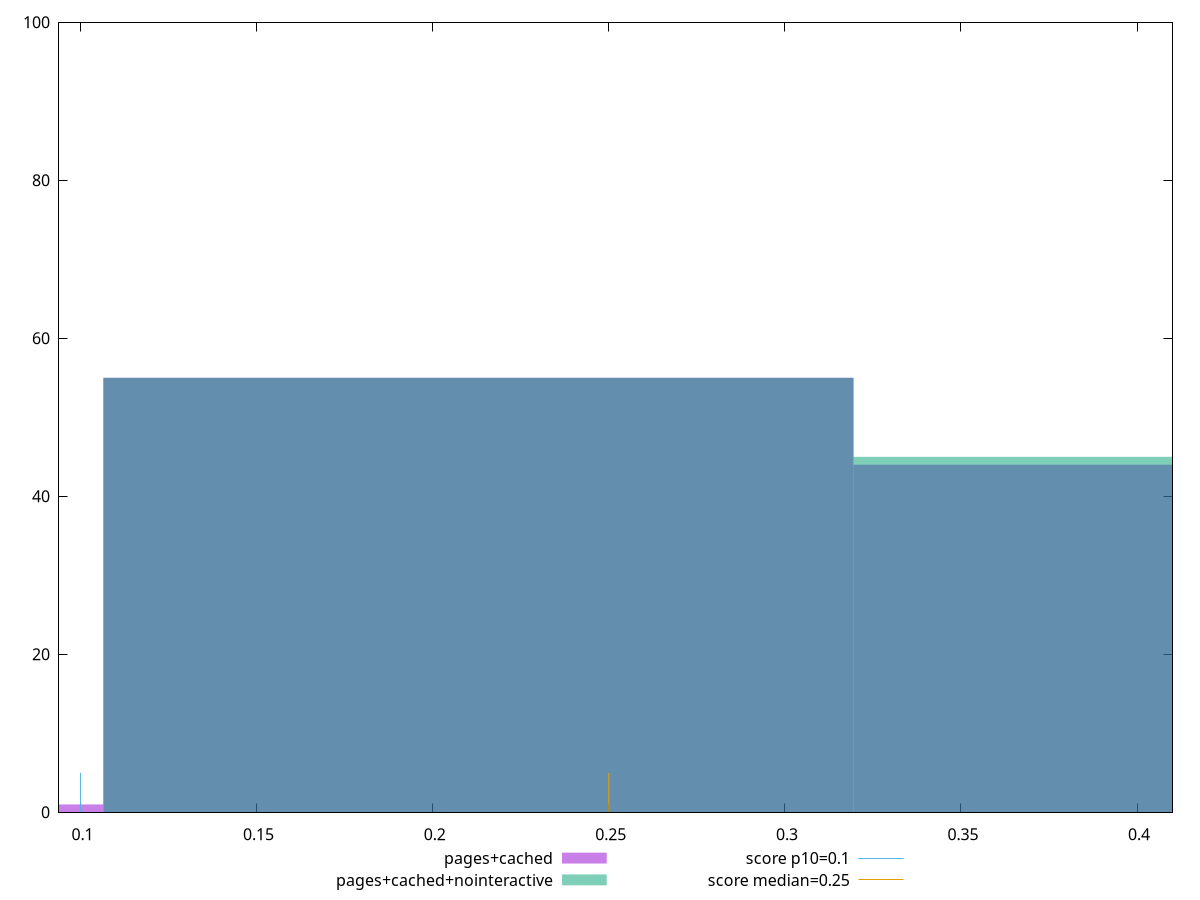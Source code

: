 reset

$pagesCached <<EOF
0.2129898484387515 55
0.425979696877503 44
0 1
EOF

$pagesCachedNointeractive <<EOF
0.2129898484387515 55
0.425979696877503 45
EOF

set key outside below
set boxwidth 0.2129898484387515
set xrange [0.09390384928385416:0.41005506981743695]
set yrange [0:100]
set style fill transparent solid 0.5 noborder

set parametric
set terminal svg size 640, 500 enhanced background rgb 'white'
set output "report_00007_2020-12-11T15:55:29.892Z/cumulative-layout-shift/comparison/histogram/2_vs_3.svg"

plot $pagesCached title "pages+cached" with boxes, \
     $pagesCachedNointeractive title "pages+cached+nointeractive" with boxes, \
     0.1,t title "score p10=0.1", \
     0.25,t title "score median=0.25"

reset
